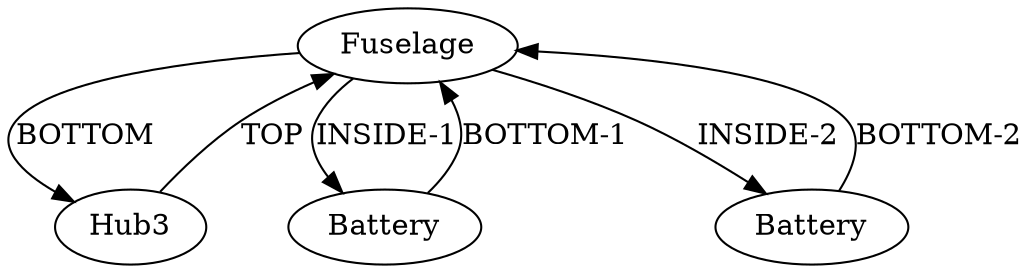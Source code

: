 /* Created by igraph 0.10.2 */
digraph {
  0 [
    instance=Fuselage_instance_1
    label=Fuselage
  ];
  1 [
    instance=Hub3_instance_4
    label=Hub3
  ];
  2 [
    instance=Battery_instance_1
    label=Battery
  ];
  3 [
    instance=Battery_instance_2
    label=Battery
  ];

  0 -> 1 [
    label=BOTTOM
  ];
  0 -> 2 [
    label="INSIDE-1"
  ];
  0 -> 3 [
    label="INSIDE-2"
  ];
  1 -> 0 [
    label=TOP
  ];
  2 -> 0 [
    label="BOTTOM-1"
  ];
  3 -> 0 [
    label="BOTTOM-2"
  ];
}
